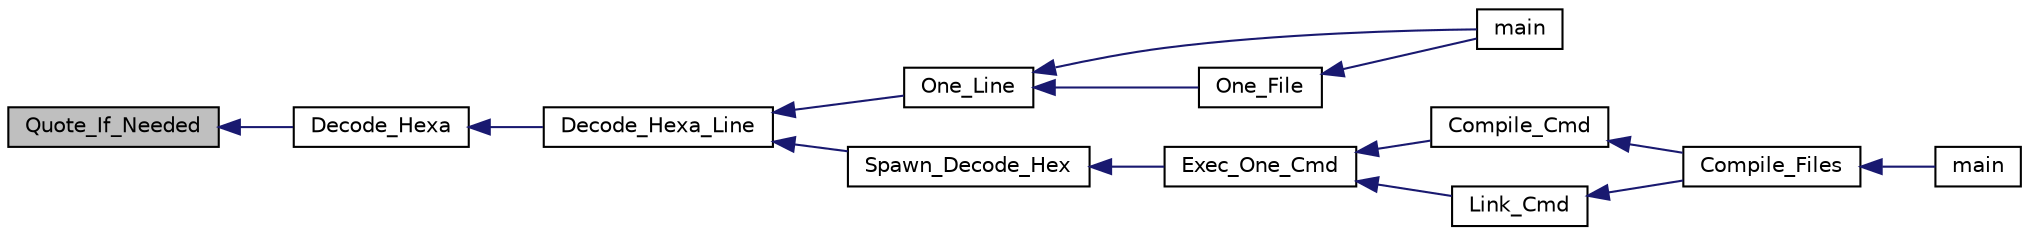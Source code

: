 digraph "Quote_If_Needed"
{
  edge [fontname="Helvetica",fontsize="10",labelfontname="Helvetica",labelfontsize="10"];
  node [fontname="Helvetica",fontsize="10",shape=record];
  rankdir="LR";
  Node1 [label="Quote_If_Needed",height=0.2,width=0.4,color="black", fillcolor="grey75", style="filled", fontcolor="black"];
  Node1 -> Node2 [dir="back",color="midnightblue",fontsize="10",style="solid"];
  Node2 [label="Decode_Hexa",height=0.2,width=0.4,color="black", fillcolor="white", style="filled",URL="$decode__hexa_8c.html#ae547227b9f8687b00400668f4aeae951"];
  Node2 -> Node3 [dir="back",color="midnightblue",fontsize="10",style="solid"];
  Node3 [label="Decode_Hexa_Line",height=0.2,width=0.4,color="black", fillcolor="white", style="filled",URL="$decode__hexa_8c.html#a557b9e6f8b78d63874887b366cbc35ed"];
  Node3 -> Node4 [dir="back",color="midnightblue",fontsize="10",style="solid"];
  Node4 [label="One_Line",height=0.2,width=0.4,color="black", fillcolor="white", style="filled",URL="$hexfilter_8c.html#a5b4118c0a610b05ac048f499ba62f1fc"];
  Node4 -> Node5 [dir="back",color="midnightblue",fontsize="10",style="solid"];
  Node5 [label="main",height=0.2,width=0.4,color="black", fillcolor="white", style="filled",URL="$hexfilter_8c.html#a0ddf1224851353fc92bfbff6f499fa97"];
  Node4 -> Node6 [dir="back",color="midnightblue",fontsize="10",style="solid"];
  Node6 [label="One_File",height=0.2,width=0.4,color="black", fillcolor="white", style="filled",URL="$hexfilter_8c.html#af207728e4d897fe33b560f1eca9cd98a"];
  Node6 -> Node5 [dir="back",color="midnightblue",fontsize="10",style="solid"];
  Node3 -> Node7 [dir="back",color="midnightblue",fontsize="10",style="solid"];
  Node7 [label="Spawn_Decode_Hex",height=0.2,width=0.4,color="black", fillcolor="white", style="filled",URL="$top__comp_8c.html#a03f66c23ebf1b0377e617a650a88782d"];
  Node7 -> Node8 [dir="back",color="midnightblue",fontsize="10",style="solid"];
  Node8 [label="Exec_One_Cmd",height=0.2,width=0.4,color="black", fillcolor="white", style="filled",URL="$top__comp_8c.html#a19c0ccb0e9d1a23b5115a7e1b5984bac"];
  Node8 -> Node9 [dir="back",color="midnightblue",fontsize="10",style="solid"];
  Node9 [label="Compile_Cmd",height=0.2,width=0.4,color="black", fillcolor="white", style="filled",URL="$top__comp_8c.html#af16827a57670a6ac1ae74e169bffdf7f"];
  Node9 -> Node10 [dir="back",color="midnightblue",fontsize="10",style="solid"];
  Node10 [label="Compile_Files",height=0.2,width=0.4,color="black", fillcolor="white", style="filled",URL="$top__comp_8c.html#aa6e7332fd3a101bded89f75e707d3333"];
  Node10 -> Node11 [dir="back",color="midnightblue",fontsize="10",style="solid"];
  Node11 [label="main",height=0.2,width=0.4,color="black", fillcolor="white", style="filled",URL="$top__comp_8c.html#a0ddf1224851353fc92bfbff6f499fa97"];
  Node8 -> Node12 [dir="back",color="midnightblue",fontsize="10",style="solid"];
  Node12 [label="Link_Cmd",height=0.2,width=0.4,color="black", fillcolor="white", style="filled",URL="$top__comp_8c.html#a38e5d11452df292196ba226a690cecfb"];
  Node12 -> Node10 [dir="back",color="midnightblue",fontsize="10",style="solid"];
}
